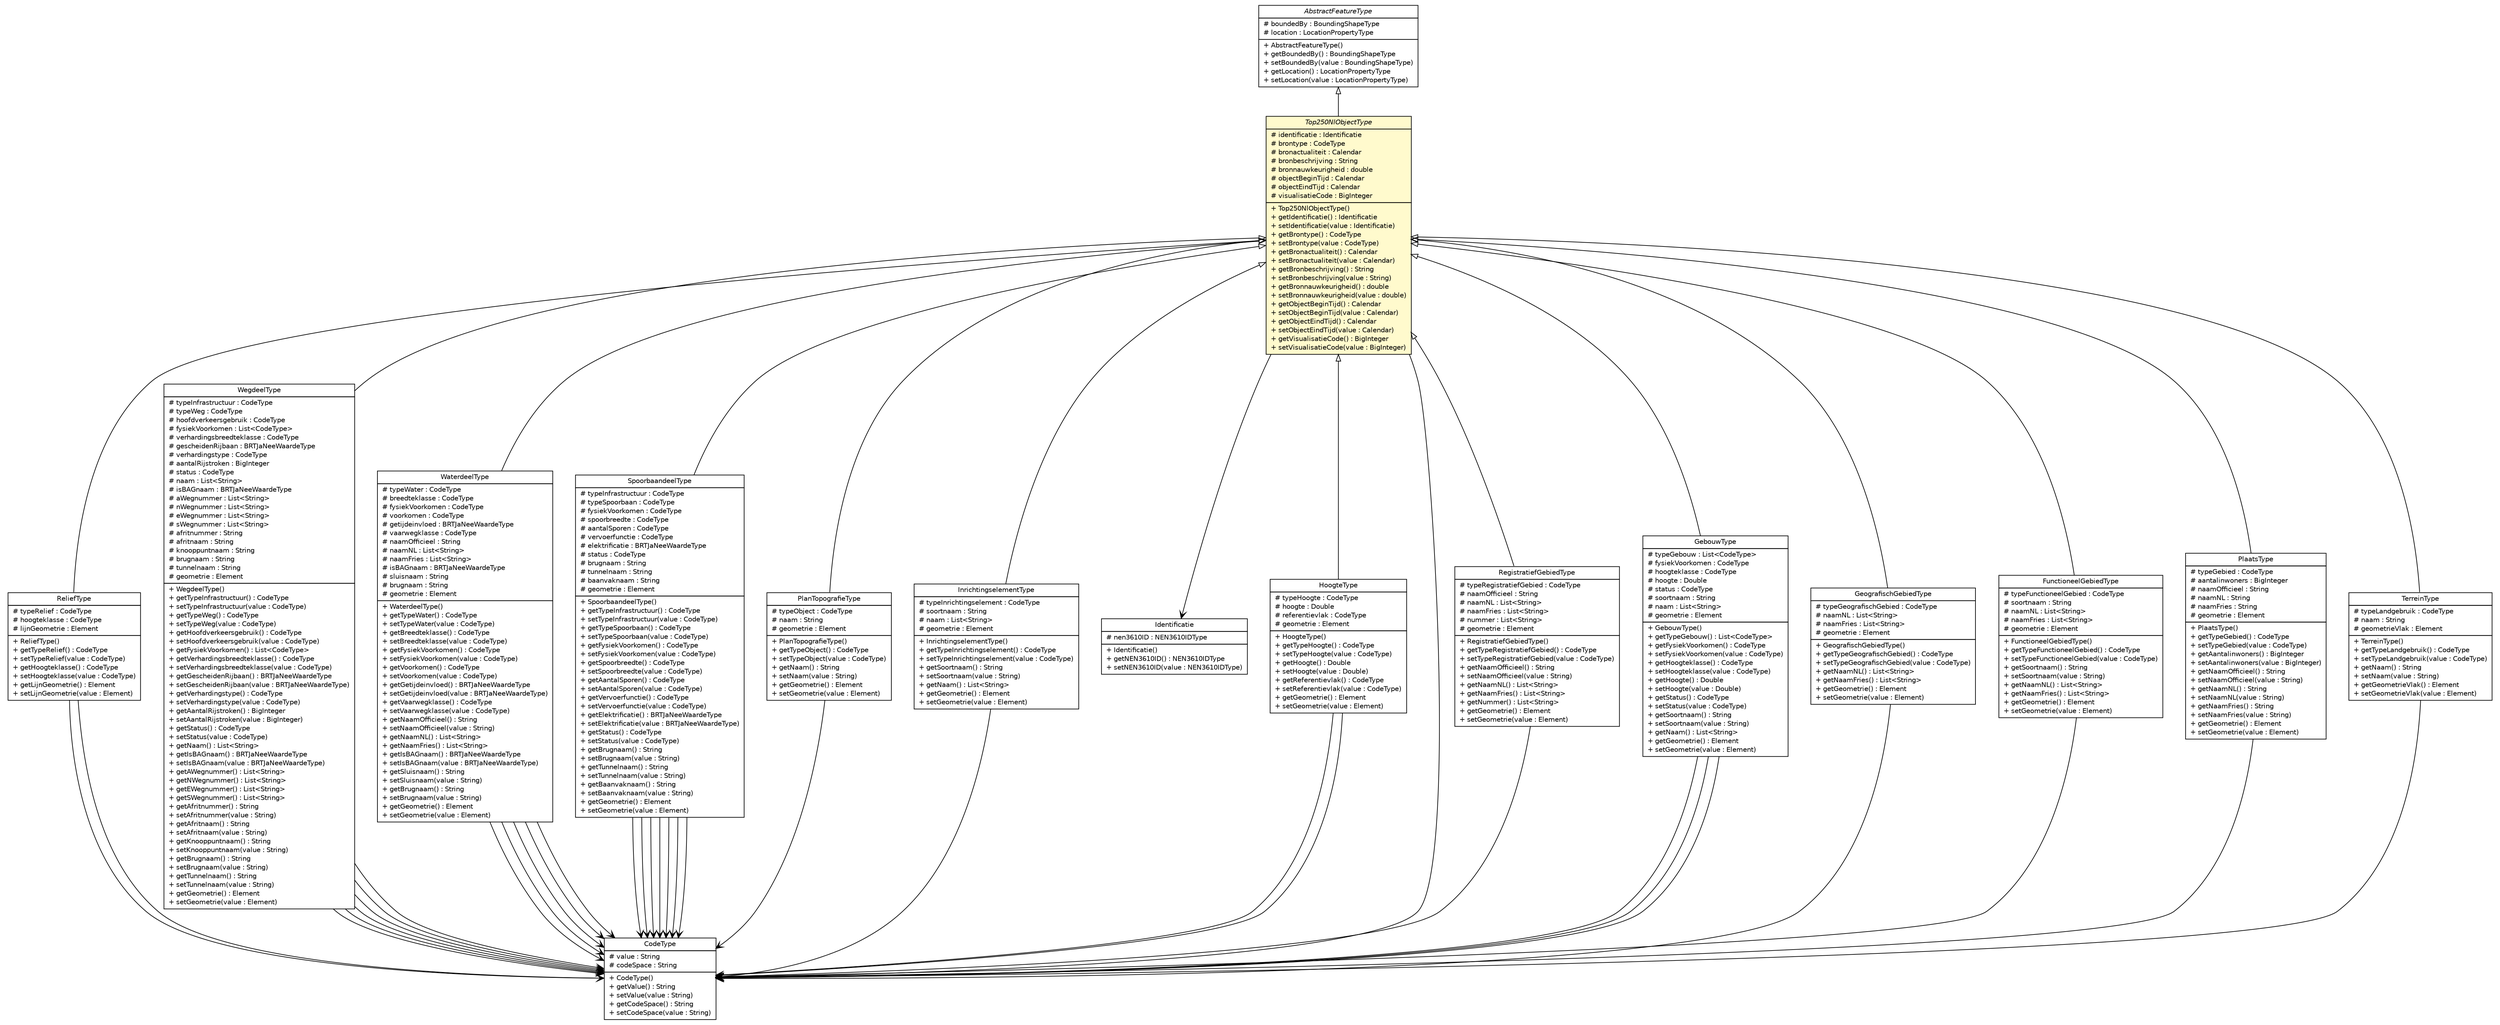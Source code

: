 #!/usr/local/bin/dot
#
# Class diagram 
# Generated by UMLGraph version R5_6-24-gf6e263 (http://www.umlgraph.org/)
#

digraph G {
	edge [fontname="Helvetica",fontsize=10,labelfontname="Helvetica",labelfontsize=10];
	node [fontname="Helvetica",fontsize=10,shape=plaintext];
	nodesep=0.25;
	ranksep=0.5;
	// nl.b3p.topnl.top250nl.ReliefType
	c36104 [label=<<table title="nl.b3p.topnl.top250nl.ReliefType" border="0" cellborder="1" cellspacing="0" cellpadding="2" port="p" href="./ReliefType.html">
		<tr><td><table border="0" cellspacing="0" cellpadding="1">
<tr><td align="center" balign="center"> ReliefType </td></tr>
		</table></td></tr>
		<tr><td><table border="0" cellspacing="0" cellpadding="1">
<tr><td align="left" balign="left"> # typeRelief : CodeType </td></tr>
<tr><td align="left" balign="left"> # hoogteklasse : CodeType </td></tr>
<tr><td align="left" balign="left"> # lijnGeometrie : Element </td></tr>
		</table></td></tr>
		<tr><td><table border="0" cellspacing="0" cellpadding="1">
<tr><td align="left" balign="left"> + ReliefType() </td></tr>
<tr><td align="left" balign="left"> + getTypeRelief() : CodeType </td></tr>
<tr><td align="left" balign="left"> + setTypeRelief(value : CodeType) </td></tr>
<tr><td align="left" balign="left"> + getHoogteklasse() : CodeType </td></tr>
<tr><td align="left" balign="left"> + setHoogteklasse(value : CodeType) </td></tr>
<tr><td align="left" balign="left"> + getLijnGeometrie() : Element </td></tr>
<tr><td align="left" balign="left"> + setLijnGeometrie(value : Element) </td></tr>
		</table></td></tr>
		</table>>, URL="./ReliefType.html", fontname="Helvetica", fontcolor="black", fontsize=10.0];
	// nl.b3p.topnl.top250nl.WegdeelType
	c36105 [label=<<table title="nl.b3p.topnl.top250nl.WegdeelType" border="0" cellborder="1" cellspacing="0" cellpadding="2" port="p" href="./WegdeelType.html">
		<tr><td><table border="0" cellspacing="0" cellpadding="1">
<tr><td align="center" balign="center"> WegdeelType </td></tr>
		</table></td></tr>
		<tr><td><table border="0" cellspacing="0" cellpadding="1">
<tr><td align="left" balign="left"> # typeInfrastructuur : CodeType </td></tr>
<tr><td align="left" balign="left"> # typeWeg : CodeType </td></tr>
<tr><td align="left" balign="left"> # hoofdverkeersgebruik : CodeType </td></tr>
<tr><td align="left" balign="left"> # fysiekVoorkomen : List&lt;CodeType&gt; </td></tr>
<tr><td align="left" balign="left"> # verhardingsbreedteklasse : CodeType </td></tr>
<tr><td align="left" balign="left"> # gescheidenRijbaan : BRTJaNeeWaardeType </td></tr>
<tr><td align="left" balign="left"> # verhardingstype : CodeType </td></tr>
<tr><td align="left" balign="left"> # aantalRijstroken : BigInteger </td></tr>
<tr><td align="left" balign="left"> # status : CodeType </td></tr>
<tr><td align="left" balign="left"> # naam : List&lt;String&gt; </td></tr>
<tr><td align="left" balign="left"> # isBAGnaam : BRTJaNeeWaardeType </td></tr>
<tr><td align="left" balign="left"> # aWegnummer : List&lt;String&gt; </td></tr>
<tr><td align="left" balign="left"> # nWegnummer : List&lt;String&gt; </td></tr>
<tr><td align="left" balign="left"> # eWegnummer : List&lt;String&gt; </td></tr>
<tr><td align="left" balign="left"> # sWegnummer : List&lt;String&gt; </td></tr>
<tr><td align="left" balign="left"> # afritnummer : String </td></tr>
<tr><td align="left" balign="left"> # afritnaam : String </td></tr>
<tr><td align="left" balign="left"> # knooppuntnaam : String </td></tr>
<tr><td align="left" balign="left"> # brugnaam : String </td></tr>
<tr><td align="left" balign="left"> # tunnelnaam : String </td></tr>
<tr><td align="left" balign="left"> # geometrie : Element </td></tr>
		</table></td></tr>
		<tr><td><table border="0" cellspacing="0" cellpadding="1">
<tr><td align="left" balign="left"> + WegdeelType() </td></tr>
<tr><td align="left" balign="left"> + getTypeInfrastructuur() : CodeType </td></tr>
<tr><td align="left" balign="left"> + setTypeInfrastructuur(value : CodeType) </td></tr>
<tr><td align="left" balign="left"> + getTypeWeg() : CodeType </td></tr>
<tr><td align="left" balign="left"> + setTypeWeg(value : CodeType) </td></tr>
<tr><td align="left" balign="left"> + getHoofdverkeersgebruik() : CodeType </td></tr>
<tr><td align="left" balign="left"> + setHoofdverkeersgebruik(value : CodeType) </td></tr>
<tr><td align="left" balign="left"> + getFysiekVoorkomen() : List&lt;CodeType&gt; </td></tr>
<tr><td align="left" balign="left"> + getVerhardingsbreedteklasse() : CodeType </td></tr>
<tr><td align="left" balign="left"> + setVerhardingsbreedteklasse(value : CodeType) </td></tr>
<tr><td align="left" balign="left"> + getGescheidenRijbaan() : BRTJaNeeWaardeType </td></tr>
<tr><td align="left" balign="left"> + setGescheidenRijbaan(value : BRTJaNeeWaardeType) </td></tr>
<tr><td align="left" balign="left"> + getVerhardingstype() : CodeType </td></tr>
<tr><td align="left" balign="left"> + setVerhardingstype(value : CodeType) </td></tr>
<tr><td align="left" balign="left"> + getAantalRijstroken() : BigInteger </td></tr>
<tr><td align="left" balign="left"> + setAantalRijstroken(value : BigInteger) </td></tr>
<tr><td align="left" balign="left"> + getStatus() : CodeType </td></tr>
<tr><td align="left" balign="left"> + setStatus(value : CodeType) </td></tr>
<tr><td align="left" balign="left"> + getNaam() : List&lt;String&gt; </td></tr>
<tr><td align="left" balign="left"> + getIsBAGnaam() : BRTJaNeeWaardeType </td></tr>
<tr><td align="left" balign="left"> + setIsBAGnaam(value : BRTJaNeeWaardeType) </td></tr>
<tr><td align="left" balign="left"> + getAWegnummer() : List&lt;String&gt; </td></tr>
<tr><td align="left" balign="left"> + getNWegnummer() : List&lt;String&gt; </td></tr>
<tr><td align="left" balign="left"> + getEWegnummer() : List&lt;String&gt; </td></tr>
<tr><td align="left" balign="left"> + getSWegnummer() : List&lt;String&gt; </td></tr>
<tr><td align="left" balign="left"> + getAfritnummer() : String </td></tr>
<tr><td align="left" balign="left"> + setAfritnummer(value : String) </td></tr>
<tr><td align="left" balign="left"> + getAfritnaam() : String </td></tr>
<tr><td align="left" balign="left"> + setAfritnaam(value : String) </td></tr>
<tr><td align="left" balign="left"> + getKnooppuntnaam() : String </td></tr>
<tr><td align="left" balign="left"> + setKnooppuntnaam(value : String) </td></tr>
<tr><td align="left" balign="left"> + getBrugnaam() : String </td></tr>
<tr><td align="left" balign="left"> + setBrugnaam(value : String) </td></tr>
<tr><td align="left" balign="left"> + getTunnelnaam() : String </td></tr>
<tr><td align="left" balign="left"> + setTunnelnaam(value : String) </td></tr>
<tr><td align="left" balign="left"> + getGeometrie() : Element </td></tr>
<tr><td align="left" balign="left"> + setGeometrie(value : Element) </td></tr>
		</table></td></tr>
		</table>>, URL="./WegdeelType.html", fontname="Helvetica", fontcolor="black", fontsize=10.0];
	// nl.b3p.topnl.top250nl.WaterdeelType
	c36106 [label=<<table title="nl.b3p.topnl.top250nl.WaterdeelType" border="0" cellborder="1" cellspacing="0" cellpadding="2" port="p" href="./WaterdeelType.html">
		<tr><td><table border="0" cellspacing="0" cellpadding="1">
<tr><td align="center" balign="center"> WaterdeelType </td></tr>
		</table></td></tr>
		<tr><td><table border="0" cellspacing="0" cellpadding="1">
<tr><td align="left" balign="left"> # typeWater : CodeType </td></tr>
<tr><td align="left" balign="left"> # breedteklasse : CodeType </td></tr>
<tr><td align="left" balign="left"> # fysiekVoorkomen : CodeType </td></tr>
<tr><td align="left" balign="left"> # voorkomen : CodeType </td></tr>
<tr><td align="left" balign="left"> # getijdeinvloed : BRTJaNeeWaardeType </td></tr>
<tr><td align="left" balign="left"> # vaarwegklasse : CodeType </td></tr>
<tr><td align="left" balign="left"> # naamOfficieel : String </td></tr>
<tr><td align="left" balign="left"> # naamNL : List&lt;String&gt; </td></tr>
<tr><td align="left" balign="left"> # naamFries : List&lt;String&gt; </td></tr>
<tr><td align="left" balign="left"> # isBAGnaam : BRTJaNeeWaardeType </td></tr>
<tr><td align="left" balign="left"> # sluisnaam : String </td></tr>
<tr><td align="left" balign="left"> # brugnaam : String </td></tr>
<tr><td align="left" balign="left"> # geometrie : Element </td></tr>
		</table></td></tr>
		<tr><td><table border="0" cellspacing="0" cellpadding="1">
<tr><td align="left" balign="left"> + WaterdeelType() </td></tr>
<tr><td align="left" balign="left"> + getTypeWater() : CodeType </td></tr>
<tr><td align="left" balign="left"> + setTypeWater(value : CodeType) </td></tr>
<tr><td align="left" balign="left"> + getBreedteklasse() : CodeType </td></tr>
<tr><td align="left" balign="left"> + setBreedteklasse(value : CodeType) </td></tr>
<tr><td align="left" balign="left"> + getFysiekVoorkomen() : CodeType </td></tr>
<tr><td align="left" balign="left"> + setFysiekVoorkomen(value : CodeType) </td></tr>
<tr><td align="left" balign="left"> + getVoorkomen() : CodeType </td></tr>
<tr><td align="left" balign="left"> + setVoorkomen(value : CodeType) </td></tr>
<tr><td align="left" balign="left"> + getGetijdeinvloed() : BRTJaNeeWaardeType </td></tr>
<tr><td align="left" balign="left"> + setGetijdeinvloed(value : BRTJaNeeWaardeType) </td></tr>
<tr><td align="left" balign="left"> + getVaarwegklasse() : CodeType </td></tr>
<tr><td align="left" balign="left"> + setVaarwegklasse(value : CodeType) </td></tr>
<tr><td align="left" balign="left"> + getNaamOfficieel() : String </td></tr>
<tr><td align="left" balign="left"> + setNaamOfficieel(value : String) </td></tr>
<tr><td align="left" balign="left"> + getNaamNL() : List&lt;String&gt; </td></tr>
<tr><td align="left" balign="left"> + getNaamFries() : List&lt;String&gt; </td></tr>
<tr><td align="left" balign="left"> + getIsBAGnaam() : BRTJaNeeWaardeType </td></tr>
<tr><td align="left" balign="left"> + setIsBAGnaam(value : BRTJaNeeWaardeType) </td></tr>
<tr><td align="left" balign="left"> + getSluisnaam() : String </td></tr>
<tr><td align="left" balign="left"> + setSluisnaam(value : String) </td></tr>
<tr><td align="left" balign="left"> + getBrugnaam() : String </td></tr>
<tr><td align="left" balign="left"> + setBrugnaam(value : String) </td></tr>
<tr><td align="left" balign="left"> + getGeometrie() : Element </td></tr>
<tr><td align="left" balign="left"> + setGeometrie(value : Element) </td></tr>
		</table></td></tr>
		</table>>, URL="./WaterdeelType.html", fontname="Helvetica", fontcolor="black", fontsize=10.0];
	// nl.b3p.topnl.top250nl.SpoorbaandeelType
	c36110 [label=<<table title="nl.b3p.topnl.top250nl.SpoorbaandeelType" border="0" cellborder="1" cellspacing="0" cellpadding="2" port="p" href="./SpoorbaandeelType.html">
		<tr><td><table border="0" cellspacing="0" cellpadding="1">
<tr><td align="center" balign="center"> SpoorbaandeelType </td></tr>
		</table></td></tr>
		<tr><td><table border="0" cellspacing="0" cellpadding="1">
<tr><td align="left" balign="left"> # typeInfrastructuur : CodeType </td></tr>
<tr><td align="left" balign="left"> # typeSpoorbaan : CodeType </td></tr>
<tr><td align="left" balign="left"> # fysiekVoorkomen : CodeType </td></tr>
<tr><td align="left" balign="left"> # spoorbreedte : CodeType </td></tr>
<tr><td align="left" balign="left"> # aantalSporen : CodeType </td></tr>
<tr><td align="left" balign="left"> # vervoerfunctie : CodeType </td></tr>
<tr><td align="left" balign="left"> # elektrificatie : BRTJaNeeWaardeType </td></tr>
<tr><td align="left" balign="left"> # status : CodeType </td></tr>
<tr><td align="left" balign="left"> # brugnaam : String </td></tr>
<tr><td align="left" balign="left"> # tunnelnaam : String </td></tr>
<tr><td align="left" balign="left"> # baanvaknaam : String </td></tr>
<tr><td align="left" balign="left"> # geometrie : Element </td></tr>
		</table></td></tr>
		<tr><td><table border="0" cellspacing="0" cellpadding="1">
<tr><td align="left" balign="left"> + SpoorbaandeelType() </td></tr>
<tr><td align="left" balign="left"> + getTypeInfrastructuur() : CodeType </td></tr>
<tr><td align="left" balign="left"> + setTypeInfrastructuur(value : CodeType) </td></tr>
<tr><td align="left" balign="left"> + getTypeSpoorbaan() : CodeType </td></tr>
<tr><td align="left" balign="left"> + setTypeSpoorbaan(value : CodeType) </td></tr>
<tr><td align="left" balign="left"> + getFysiekVoorkomen() : CodeType </td></tr>
<tr><td align="left" balign="left"> + setFysiekVoorkomen(value : CodeType) </td></tr>
<tr><td align="left" balign="left"> + getSpoorbreedte() : CodeType </td></tr>
<tr><td align="left" balign="left"> + setSpoorbreedte(value : CodeType) </td></tr>
<tr><td align="left" balign="left"> + getAantalSporen() : CodeType </td></tr>
<tr><td align="left" balign="left"> + setAantalSporen(value : CodeType) </td></tr>
<tr><td align="left" balign="left"> + getVervoerfunctie() : CodeType </td></tr>
<tr><td align="left" balign="left"> + setVervoerfunctie(value : CodeType) </td></tr>
<tr><td align="left" balign="left"> + getElektrificatie() : BRTJaNeeWaardeType </td></tr>
<tr><td align="left" balign="left"> + setElektrificatie(value : BRTJaNeeWaardeType) </td></tr>
<tr><td align="left" balign="left"> + getStatus() : CodeType </td></tr>
<tr><td align="left" balign="left"> + setStatus(value : CodeType) </td></tr>
<tr><td align="left" balign="left"> + getBrugnaam() : String </td></tr>
<tr><td align="left" balign="left"> + setBrugnaam(value : String) </td></tr>
<tr><td align="left" balign="left"> + getTunnelnaam() : String </td></tr>
<tr><td align="left" balign="left"> + setTunnelnaam(value : String) </td></tr>
<tr><td align="left" balign="left"> + getBaanvaknaam() : String </td></tr>
<tr><td align="left" balign="left"> + setBaanvaknaam(value : String) </td></tr>
<tr><td align="left" balign="left"> + getGeometrie() : Element </td></tr>
<tr><td align="left" balign="left"> + setGeometrie(value : Element) </td></tr>
		</table></td></tr>
		</table>>, URL="./SpoorbaandeelType.html", fontname="Helvetica", fontcolor="black", fontsize=10.0];
	// nl.b3p.topnl.top250nl.PlanTopografieType
	c36112 [label=<<table title="nl.b3p.topnl.top250nl.PlanTopografieType" border="0" cellborder="1" cellspacing="0" cellpadding="2" port="p" href="./PlanTopografieType.html">
		<tr><td><table border="0" cellspacing="0" cellpadding="1">
<tr><td align="center" balign="center"> PlanTopografieType </td></tr>
		</table></td></tr>
		<tr><td><table border="0" cellspacing="0" cellpadding="1">
<tr><td align="left" balign="left"> # typeObject : CodeType </td></tr>
<tr><td align="left" balign="left"> # naam : String </td></tr>
<tr><td align="left" balign="left"> # geometrie : Element </td></tr>
		</table></td></tr>
		<tr><td><table border="0" cellspacing="0" cellpadding="1">
<tr><td align="left" balign="left"> + PlanTopografieType() </td></tr>
<tr><td align="left" balign="left"> + getTypeObject() : CodeType </td></tr>
<tr><td align="left" balign="left"> + setTypeObject(value : CodeType) </td></tr>
<tr><td align="left" balign="left"> + getNaam() : String </td></tr>
<tr><td align="left" balign="left"> + setNaam(value : String) </td></tr>
<tr><td align="left" balign="left"> + getGeometrie() : Element </td></tr>
<tr><td align="left" balign="left"> + setGeometrie(value : Element) </td></tr>
		</table></td></tr>
		</table>>, URL="./PlanTopografieType.html", fontname="Helvetica", fontcolor="black", fontsize=10.0];
	// nl.b3p.topnl.top250nl.InrichtingselementType
	c36121 [label=<<table title="nl.b3p.topnl.top250nl.InrichtingselementType" border="0" cellborder="1" cellspacing="0" cellpadding="2" port="p" href="./InrichtingselementType.html">
		<tr><td><table border="0" cellspacing="0" cellpadding="1">
<tr><td align="center" balign="center"> InrichtingselementType </td></tr>
		</table></td></tr>
		<tr><td><table border="0" cellspacing="0" cellpadding="1">
<tr><td align="left" balign="left"> # typeInrichtingselement : CodeType </td></tr>
<tr><td align="left" balign="left"> # soortnaam : String </td></tr>
<tr><td align="left" balign="left"> # naam : List&lt;String&gt; </td></tr>
<tr><td align="left" balign="left"> # geometrie : Element </td></tr>
		</table></td></tr>
		<tr><td><table border="0" cellspacing="0" cellpadding="1">
<tr><td align="left" balign="left"> + InrichtingselementType() </td></tr>
<tr><td align="left" balign="left"> + getTypeInrichtingselement() : CodeType </td></tr>
<tr><td align="left" balign="left"> + setTypeInrichtingselement(value : CodeType) </td></tr>
<tr><td align="left" balign="left"> + getSoortnaam() : String </td></tr>
<tr><td align="left" balign="left"> + setSoortnaam(value : String) </td></tr>
<tr><td align="left" balign="left"> + getNaam() : List&lt;String&gt; </td></tr>
<tr><td align="left" balign="left"> + getGeometrie() : Element </td></tr>
<tr><td align="left" balign="left"> + setGeometrie(value : Element) </td></tr>
		</table></td></tr>
		</table>>, URL="./InrichtingselementType.html", fontname="Helvetica", fontcolor="black", fontsize=10.0];
	// nl.b3p.topnl.top250nl.Identificatie
	c36123 [label=<<table title="nl.b3p.topnl.top250nl.Identificatie" border="0" cellborder="1" cellspacing="0" cellpadding="2" port="p" href="./Identificatie.html">
		<tr><td><table border="0" cellspacing="0" cellpadding="1">
<tr><td align="center" balign="center"> Identificatie </td></tr>
		</table></td></tr>
		<tr><td><table border="0" cellspacing="0" cellpadding="1">
<tr><td align="left" balign="left"> # nen3610ID : NEN3610IDType </td></tr>
		</table></td></tr>
		<tr><td><table border="0" cellspacing="0" cellpadding="1">
<tr><td align="left" balign="left"> + Identificatie() </td></tr>
<tr><td align="left" balign="left"> + getNEN3610ID() : NEN3610IDType </td></tr>
<tr><td align="left" balign="left"> + setNEN3610ID(value : NEN3610IDType) </td></tr>
		</table></td></tr>
		</table>>, URL="./Identificatie.html", fontname="Helvetica", fontcolor="black", fontsize=10.0];
	// nl.b3p.topnl.top250nl.Top250NlObjectType
	c36125 [label=<<table title="nl.b3p.topnl.top250nl.Top250NlObjectType" border="0" cellborder="1" cellspacing="0" cellpadding="2" port="p" bgcolor="lemonChiffon" href="./Top250NlObjectType.html">
		<tr><td><table border="0" cellspacing="0" cellpadding="1">
<tr><td align="center" balign="center"><font face="Helvetica-Oblique"> Top250NlObjectType </font></td></tr>
		</table></td></tr>
		<tr><td><table border="0" cellspacing="0" cellpadding="1">
<tr><td align="left" balign="left"> # identificatie : Identificatie </td></tr>
<tr><td align="left" balign="left"> # brontype : CodeType </td></tr>
<tr><td align="left" balign="left"> # bronactualiteit : Calendar </td></tr>
<tr><td align="left" balign="left"> # bronbeschrijving : String </td></tr>
<tr><td align="left" balign="left"> # bronnauwkeurigheid : double </td></tr>
<tr><td align="left" balign="left"> # objectBeginTijd : Calendar </td></tr>
<tr><td align="left" balign="left"> # objectEindTijd : Calendar </td></tr>
<tr><td align="left" balign="left"> # visualisatieCode : BigInteger </td></tr>
		</table></td></tr>
		<tr><td><table border="0" cellspacing="0" cellpadding="1">
<tr><td align="left" balign="left"> + Top250NlObjectType() </td></tr>
<tr><td align="left" balign="left"> + getIdentificatie() : Identificatie </td></tr>
<tr><td align="left" balign="left"> + setIdentificatie(value : Identificatie) </td></tr>
<tr><td align="left" balign="left"> + getBrontype() : CodeType </td></tr>
<tr><td align="left" balign="left"> + setBrontype(value : CodeType) </td></tr>
<tr><td align="left" balign="left"> + getBronactualiteit() : Calendar </td></tr>
<tr><td align="left" balign="left"> + setBronactualiteit(value : Calendar) </td></tr>
<tr><td align="left" balign="left"> + getBronbeschrijving() : String </td></tr>
<tr><td align="left" balign="left"> + setBronbeschrijving(value : String) </td></tr>
<tr><td align="left" balign="left"> + getBronnauwkeurigheid() : double </td></tr>
<tr><td align="left" balign="left"> + setBronnauwkeurigheid(value : double) </td></tr>
<tr><td align="left" balign="left"> + getObjectBeginTijd() : Calendar </td></tr>
<tr><td align="left" balign="left"> + setObjectBeginTijd(value : Calendar) </td></tr>
<tr><td align="left" balign="left"> + getObjectEindTijd() : Calendar </td></tr>
<tr><td align="left" balign="left"> + setObjectEindTijd(value : Calendar) </td></tr>
<tr><td align="left" balign="left"> + getVisualisatieCode() : BigInteger </td></tr>
<tr><td align="left" balign="left"> + setVisualisatieCode(value : BigInteger) </td></tr>
		</table></td></tr>
		</table>>, URL="./Top250NlObjectType.html", fontname="Helvetica", fontcolor="black", fontsize=10.0];
	// nl.b3p.topnl.top250nl.AbstractFeatureType
	c36127 [label=<<table title="nl.b3p.topnl.top250nl.AbstractFeatureType" border="0" cellborder="1" cellspacing="0" cellpadding="2" port="p" href="./AbstractFeatureType.html">
		<tr><td><table border="0" cellspacing="0" cellpadding="1">
<tr><td align="center" balign="center"><font face="Helvetica-Oblique"> AbstractFeatureType </font></td></tr>
		</table></td></tr>
		<tr><td><table border="0" cellspacing="0" cellpadding="1">
<tr><td align="left" balign="left"> # boundedBy : BoundingShapeType </td></tr>
<tr><td align="left" balign="left"> # location : LocationPropertyType </td></tr>
		</table></td></tr>
		<tr><td><table border="0" cellspacing="0" cellpadding="1">
<tr><td align="left" balign="left"> + AbstractFeatureType() </td></tr>
<tr><td align="left" balign="left"> + getBoundedBy() : BoundingShapeType </td></tr>
<tr><td align="left" balign="left"> + setBoundedBy(value : BoundingShapeType) </td></tr>
<tr><td align="left" balign="left"> + getLocation() : LocationPropertyType </td></tr>
<tr><td align="left" balign="left"> + setLocation(value : LocationPropertyType) </td></tr>
		</table></td></tr>
		</table>>, URL="./AbstractFeatureType.html", fontname="Helvetica", fontcolor="black", fontsize=10.0];
	// nl.b3p.topnl.top250nl.HoogteType
	c36128 [label=<<table title="nl.b3p.topnl.top250nl.HoogteType" border="0" cellborder="1" cellspacing="0" cellpadding="2" port="p" href="./HoogteType.html">
		<tr><td><table border="0" cellspacing="0" cellpadding="1">
<tr><td align="center" balign="center"> HoogteType </td></tr>
		</table></td></tr>
		<tr><td><table border="0" cellspacing="0" cellpadding="1">
<tr><td align="left" balign="left"> # typeHoogte : CodeType </td></tr>
<tr><td align="left" balign="left"> # hoogte : Double </td></tr>
<tr><td align="left" balign="left"> # referentievlak : CodeType </td></tr>
<tr><td align="left" balign="left"> # geometrie : Element </td></tr>
		</table></td></tr>
		<tr><td><table border="0" cellspacing="0" cellpadding="1">
<tr><td align="left" balign="left"> + HoogteType() </td></tr>
<tr><td align="left" balign="left"> + getTypeHoogte() : CodeType </td></tr>
<tr><td align="left" balign="left"> + setTypeHoogte(value : CodeType) </td></tr>
<tr><td align="left" balign="left"> + getHoogte() : Double </td></tr>
<tr><td align="left" balign="left"> + setHoogte(value : Double) </td></tr>
<tr><td align="left" balign="left"> + getReferentievlak() : CodeType </td></tr>
<tr><td align="left" balign="left"> + setReferentievlak(value : CodeType) </td></tr>
<tr><td align="left" balign="left"> + getGeometrie() : Element </td></tr>
<tr><td align="left" balign="left"> + setGeometrie(value : Element) </td></tr>
		</table></td></tr>
		</table>>, URL="./HoogteType.html", fontname="Helvetica", fontcolor="black", fontsize=10.0];
	// nl.b3p.topnl.top250nl.CodeType
	c36134 [label=<<table title="nl.b3p.topnl.top250nl.CodeType" border="0" cellborder="1" cellspacing="0" cellpadding="2" port="p" href="./CodeType.html">
		<tr><td><table border="0" cellspacing="0" cellpadding="1">
<tr><td align="center" balign="center"> CodeType </td></tr>
		</table></td></tr>
		<tr><td><table border="0" cellspacing="0" cellpadding="1">
<tr><td align="left" balign="left"> # value : String </td></tr>
<tr><td align="left" balign="left"> # codeSpace : String </td></tr>
		</table></td></tr>
		<tr><td><table border="0" cellspacing="0" cellpadding="1">
<tr><td align="left" balign="left"> + CodeType() </td></tr>
<tr><td align="left" balign="left"> + getValue() : String </td></tr>
<tr><td align="left" balign="left"> + setValue(value : String) </td></tr>
<tr><td align="left" balign="left"> + getCodeSpace() : String </td></tr>
<tr><td align="left" balign="left"> + setCodeSpace(value : String) </td></tr>
		</table></td></tr>
		</table>>, URL="./CodeType.html", fontname="Helvetica", fontcolor="black", fontsize=10.0];
	// nl.b3p.topnl.top250nl.RegistratiefGebiedType
	c36138 [label=<<table title="nl.b3p.topnl.top250nl.RegistratiefGebiedType" border="0" cellborder="1" cellspacing="0" cellpadding="2" port="p" href="./RegistratiefGebiedType.html">
		<tr><td><table border="0" cellspacing="0" cellpadding="1">
<tr><td align="center" balign="center"> RegistratiefGebiedType </td></tr>
		</table></td></tr>
		<tr><td><table border="0" cellspacing="0" cellpadding="1">
<tr><td align="left" balign="left"> # typeRegistratiefGebied : CodeType </td></tr>
<tr><td align="left" balign="left"> # naamOfficieel : String </td></tr>
<tr><td align="left" balign="left"> # naamNL : List&lt;String&gt; </td></tr>
<tr><td align="left" balign="left"> # naamFries : List&lt;String&gt; </td></tr>
<tr><td align="left" balign="left"> # nummer : List&lt;String&gt; </td></tr>
<tr><td align="left" balign="left"> # geometrie : Element </td></tr>
		</table></td></tr>
		<tr><td><table border="0" cellspacing="0" cellpadding="1">
<tr><td align="left" balign="left"> + RegistratiefGebiedType() </td></tr>
<tr><td align="left" balign="left"> + getTypeRegistratiefGebied() : CodeType </td></tr>
<tr><td align="left" balign="left"> + setTypeRegistratiefGebied(value : CodeType) </td></tr>
<tr><td align="left" balign="left"> + getNaamOfficieel() : String </td></tr>
<tr><td align="left" balign="left"> + setNaamOfficieel(value : String) </td></tr>
<tr><td align="left" balign="left"> + getNaamNL() : List&lt;String&gt; </td></tr>
<tr><td align="left" balign="left"> + getNaamFries() : List&lt;String&gt; </td></tr>
<tr><td align="left" balign="left"> + getNummer() : List&lt;String&gt; </td></tr>
<tr><td align="left" balign="left"> + getGeometrie() : Element </td></tr>
<tr><td align="left" balign="left"> + setGeometrie(value : Element) </td></tr>
		</table></td></tr>
		</table>>, URL="./RegistratiefGebiedType.html", fontname="Helvetica", fontcolor="black", fontsize=10.0];
	// nl.b3p.topnl.top250nl.GebouwType
	c36140 [label=<<table title="nl.b3p.topnl.top250nl.GebouwType" border="0" cellborder="1" cellspacing="0" cellpadding="2" port="p" href="./GebouwType.html">
		<tr><td><table border="0" cellspacing="0" cellpadding="1">
<tr><td align="center" balign="center"> GebouwType </td></tr>
		</table></td></tr>
		<tr><td><table border="0" cellspacing="0" cellpadding="1">
<tr><td align="left" balign="left"> # typeGebouw : List&lt;CodeType&gt; </td></tr>
<tr><td align="left" balign="left"> # fysiekVoorkomen : CodeType </td></tr>
<tr><td align="left" balign="left"> # hoogteklasse : CodeType </td></tr>
<tr><td align="left" balign="left"> # hoogte : Double </td></tr>
<tr><td align="left" balign="left"> # status : CodeType </td></tr>
<tr><td align="left" balign="left"> # soortnaam : String </td></tr>
<tr><td align="left" balign="left"> # naam : List&lt;String&gt; </td></tr>
<tr><td align="left" balign="left"> # geometrie : Element </td></tr>
		</table></td></tr>
		<tr><td><table border="0" cellspacing="0" cellpadding="1">
<tr><td align="left" balign="left"> + GebouwType() </td></tr>
<tr><td align="left" balign="left"> + getTypeGebouw() : List&lt;CodeType&gt; </td></tr>
<tr><td align="left" balign="left"> + getFysiekVoorkomen() : CodeType </td></tr>
<tr><td align="left" balign="left"> + setFysiekVoorkomen(value : CodeType) </td></tr>
<tr><td align="left" balign="left"> + getHoogteklasse() : CodeType </td></tr>
<tr><td align="left" balign="left"> + setHoogteklasse(value : CodeType) </td></tr>
<tr><td align="left" balign="left"> + getHoogte() : Double </td></tr>
<tr><td align="left" balign="left"> + setHoogte(value : Double) </td></tr>
<tr><td align="left" balign="left"> + getStatus() : CodeType </td></tr>
<tr><td align="left" balign="left"> + setStatus(value : CodeType) </td></tr>
<tr><td align="left" balign="left"> + getSoortnaam() : String </td></tr>
<tr><td align="left" balign="left"> + setSoortnaam(value : String) </td></tr>
<tr><td align="left" balign="left"> + getNaam() : List&lt;String&gt; </td></tr>
<tr><td align="left" balign="left"> + getGeometrie() : Element </td></tr>
<tr><td align="left" balign="left"> + setGeometrie(value : Element) </td></tr>
		</table></td></tr>
		</table>>, URL="./GebouwType.html", fontname="Helvetica", fontcolor="black", fontsize=10.0];
	// nl.b3p.topnl.top250nl.GeografischGebiedType
	c36141 [label=<<table title="nl.b3p.topnl.top250nl.GeografischGebiedType" border="0" cellborder="1" cellspacing="0" cellpadding="2" port="p" href="./GeografischGebiedType.html">
		<tr><td><table border="0" cellspacing="0" cellpadding="1">
<tr><td align="center" balign="center"> GeografischGebiedType </td></tr>
		</table></td></tr>
		<tr><td><table border="0" cellspacing="0" cellpadding="1">
<tr><td align="left" balign="left"> # typeGeografischGebied : CodeType </td></tr>
<tr><td align="left" balign="left"> # naamNL : List&lt;String&gt; </td></tr>
<tr><td align="left" balign="left"> # naamFries : List&lt;String&gt; </td></tr>
<tr><td align="left" balign="left"> # geometrie : Element </td></tr>
		</table></td></tr>
		<tr><td><table border="0" cellspacing="0" cellpadding="1">
<tr><td align="left" balign="left"> + GeografischGebiedType() </td></tr>
<tr><td align="left" balign="left"> + getTypeGeografischGebied() : CodeType </td></tr>
<tr><td align="left" balign="left"> + setTypeGeografischGebied(value : CodeType) </td></tr>
<tr><td align="left" balign="left"> + getNaamNL() : List&lt;String&gt; </td></tr>
<tr><td align="left" balign="left"> + getNaamFries() : List&lt;String&gt; </td></tr>
<tr><td align="left" balign="left"> + getGeometrie() : Element </td></tr>
<tr><td align="left" balign="left"> + setGeometrie(value : Element) </td></tr>
		</table></td></tr>
		</table>>, URL="./GeografischGebiedType.html", fontname="Helvetica", fontcolor="black", fontsize=10.0];
	// nl.b3p.topnl.top250nl.FunctioneelGebiedType
	c36143 [label=<<table title="nl.b3p.topnl.top250nl.FunctioneelGebiedType" border="0" cellborder="1" cellspacing="0" cellpadding="2" port="p" href="./FunctioneelGebiedType.html">
		<tr><td><table border="0" cellspacing="0" cellpadding="1">
<tr><td align="center" balign="center"> FunctioneelGebiedType </td></tr>
		</table></td></tr>
		<tr><td><table border="0" cellspacing="0" cellpadding="1">
<tr><td align="left" balign="left"> # typeFunctioneelGebied : CodeType </td></tr>
<tr><td align="left" balign="left"> # soortnaam : String </td></tr>
<tr><td align="left" balign="left"> # naamNL : List&lt;String&gt; </td></tr>
<tr><td align="left" balign="left"> # naamFries : List&lt;String&gt; </td></tr>
<tr><td align="left" balign="left"> # geometrie : Element </td></tr>
		</table></td></tr>
		<tr><td><table border="0" cellspacing="0" cellpadding="1">
<tr><td align="left" balign="left"> + FunctioneelGebiedType() </td></tr>
<tr><td align="left" balign="left"> + getTypeFunctioneelGebied() : CodeType </td></tr>
<tr><td align="left" balign="left"> + setTypeFunctioneelGebied(value : CodeType) </td></tr>
<tr><td align="left" balign="left"> + getSoortnaam() : String </td></tr>
<tr><td align="left" balign="left"> + setSoortnaam(value : String) </td></tr>
<tr><td align="left" balign="left"> + getNaamNL() : List&lt;String&gt; </td></tr>
<tr><td align="left" balign="left"> + getNaamFries() : List&lt;String&gt; </td></tr>
<tr><td align="left" balign="left"> + getGeometrie() : Element </td></tr>
<tr><td align="left" balign="left"> + setGeometrie(value : Element) </td></tr>
		</table></td></tr>
		</table>>, URL="./FunctioneelGebiedType.html", fontname="Helvetica", fontcolor="black", fontsize=10.0];
	// nl.b3p.topnl.top250nl.PlaatsType
	c36148 [label=<<table title="nl.b3p.topnl.top250nl.PlaatsType" border="0" cellborder="1" cellspacing="0" cellpadding="2" port="p" href="./PlaatsType.html">
		<tr><td><table border="0" cellspacing="0" cellpadding="1">
<tr><td align="center" balign="center"> PlaatsType </td></tr>
		</table></td></tr>
		<tr><td><table border="0" cellspacing="0" cellpadding="1">
<tr><td align="left" balign="left"> # typeGebied : CodeType </td></tr>
<tr><td align="left" balign="left"> # aantalinwoners : BigInteger </td></tr>
<tr><td align="left" balign="left"> # naamOfficieel : String </td></tr>
<tr><td align="left" balign="left"> # naamNL : String </td></tr>
<tr><td align="left" balign="left"> # naamFries : String </td></tr>
<tr><td align="left" balign="left"> # geometrie : Element </td></tr>
		</table></td></tr>
		<tr><td><table border="0" cellspacing="0" cellpadding="1">
<tr><td align="left" balign="left"> + PlaatsType() </td></tr>
<tr><td align="left" balign="left"> + getTypeGebied() : CodeType </td></tr>
<tr><td align="left" balign="left"> + setTypeGebied(value : CodeType) </td></tr>
<tr><td align="left" balign="left"> + getAantalinwoners() : BigInteger </td></tr>
<tr><td align="left" balign="left"> + setAantalinwoners(value : BigInteger) </td></tr>
<tr><td align="left" balign="left"> + getNaamOfficieel() : String </td></tr>
<tr><td align="left" balign="left"> + setNaamOfficieel(value : String) </td></tr>
<tr><td align="left" balign="left"> + getNaamNL() : String </td></tr>
<tr><td align="left" balign="left"> + setNaamNL(value : String) </td></tr>
<tr><td align="left" balign="left"> + getNaamFries() : String </td></tr>
<tr><td align="left" balign="left"> + setNaamFries(value : String) </td></tr>
<tr><td align="left" balign="left"> + getGeometrie() : Element </td></tr>
<tr><td align="left" balign="left"> + setGeometrie(value : Element) </td></tr>
		</table></td></tr>
		</table>>, URL="./PlaatsType.html", fontname="Helvetica", fontcolor="black", fontsize=10.0];
	// nl.b3p.topnl.top250nl.TerreinType
	c36149 [label=<<table title="nl.b3p.topnl.top250nl.TerreinType" border="0" cellborder="1" cellspacing="0" cellpadding="2" port="p" href="./TerreinType.html">
		<tr><td><table border="0" cellspacing="0" cellpadding="1">
<tr><td align="center" balign="center"> TerreinType </td></tr>
		</table></td></tr>
		<tr><td><table border="0" cellspacing="0" cellpadding="1">
<tr><td align="left" balign="left"> # typeLandgebruik : CodeType </td></tr>
<tr><td align="left" balign="left"> # naam : String </td></tr>
<tr><td align="left" balign="left"> # geometrieVlak : Element </td></tr>
		</table></td></tr>
		<tr><td><table border="0" cellspacing="0" cellpadding="1">
<tr><td align="left" balign="left"> + TerreinType() </td></tr>
<tr><td align="left" balign="left"> + getTypeLandgebruik() : CodeType </td></tr>
<tr><td align="left" balign="left"> + setTypeLandgebruik(value : CodeType) </td></tr>
<tr><td align="left" balign="left"> + getNaam() : String </td></tr>
<tr><td align="left" balign="left"> + setNaam(value : String) </td></tr>
<tr><td align="left" balign="left"> + getGeometrieVlak() : Element </td></tr>
<tr><td align="left" balign="left"> + setGeometrieVlak(value : Element) </td></tr>
		</table></td></tr>
		</table>>, URL="./TerreinType.html", fontname="Helvetica", fontcolor="black", fontsize=10.0];
	//nl.b3p.topnl.top250nl.ReliefType extends nl.b3p.topnl.top250nl.Top250NlObjectType
	c36125:p -> c36104:p [dir=back,arrowtail=empty];
	//nl.b3p.topnl.top250nl.WegdeelType extends nl.b3p.topnl.top250nl.Top250NlObjectType
	c36125:p -> c36105:p [dir=back,arrowtail=empty];
	//nl.b3p.topnl.top250nl.WaterdeelType extends nl.b3p.topnl.top250nl.Top250NlObjectType
	c36125:p -> c36106:p [dir=back,arrowtail=empty];
	//nl.b3p.topnl.top250nl.SpoorbaandeelType extends nl.b3p.topnl.top250nl.Top250NlObjectType
	c36125:p -> c36110:p [dir=back,arrowtail=empty];
	//nl.b3p.topnl.top250nl.PlanTopografieType extends nl.b3p.topnl.top250nl.Top250NlObjectType
	c36125:p -> c36112:p [dir=back,arrowtail=empty];
	//nl.b3p.topnl.top250nl.InrichtingselementType extends nl.b3p.topnl.top250nl.Top250NlObjectType
	c36125:p -> c36121:p [dir=back,arrowtail=empty];
	//nl.b3p.topnl.top250nl.Top250NlObjectType extends nl.b3p.topnl.top250nl.AbstractFeatureType
	c36127:p -> c36125:p [dir=back,arrowtail=empty];
	//nl.b3p.topnl.top250nl.HoogteType extends nl.b3p.topnl.top250nl.Top250NlObjectType
	c36125:p -> c36128:p [dir=back,arrowtail=empty];
	//nl.b3p.topnl.top250nl.RegistratiefGebiedType extends nl.b3p.topnl.top250nl.Top250NlObjectType
	c36125:p -> c36138:p [dir=back,arrowtail=empty];
	//nl.b3p.topnl.top250nl.GebouwType extends nl.b3p.topnl.top250nl.Top250NlObjectType
	c36125:p -> c36140:p [dir=back,arrowtail=empty];
	//nl.b3p.topnl.top250nl.GeografischGebiedType extends nl.b3p.topnl.top250nl.Top250NlObjectType
	c36125:p -> c36141:p [dir=back,arrowtail=empty];
	//nl.b3p.topnl.top250nl.FunctioneelGebiedType extends nl.b3p.topnl.top250nl.Top250NlObjectType
	c36125:p -> c36143:p [dir=back,arrowtail=empty];
	//nl.b3p.topnl.top250nl.PlaatsType extends nl.b3p.topnl.top250nl.Top250NlObjectType
	c36125:p -> c36148:p [dir=back,arrowtail=empty];
	//nl.b3p.topnl.top250nl.TerreinType extends nl.b3p.topnl.top250nl.Top250NlObjectType
	c36125:p -> c36149:p [dir=back,arrowtail=empty];
	// nl.b3p.topnl.top250nl.ReliefType NAVASSOC nl.b3p.topnl.top250nl.CodeType
	c36104:p -> c36134:p [taillabel="", label="", headlabel="", fontname="Helvetica", fontcolor="black", fontsize=10.0, color="black", arrowhead=open];
	// nl.b3p.topnl.top250nl.ReliefType NAVASSOC nl.b3p.topnl.top250nl.CodeType
	c36104:p -> c36134:p [taillabel="", label="", headlabel="", fontname="Helvetica", fontcolor="black", fontsize=10.0, color="black", arrowhead=open];
	// nl.b3p.topnl.top250nl.WegdeelType NAVASSOC nl.b3p.topnl.top250nl.CodeType
	c36105:p -> c36134:p [taillabel="", label="", headlabel="", fontname="Helvetica", fontcolor="black", fontsize=10.0, color="black", arrowhead=open];
	// nl.b3p.topnl.top250nl.WegdeelType NAVASSOC nl.b3p.topnl.top250nl.CodeType
	c36105:p -> c36134:p [taillabel="", label="", headlabel="", fontname="Helvetica", fontcolor="black", fontsize=10.0, color="black", arrowhead=open];
	// nl.b3p.topnl.top250nl.WegdeelType NAVASSOC nl.b3p.topnl.top250nl.CodeType
	c36105:p -> c36134:p [taillabel="", label="", headlabel="", fontname="Helvetica", fontcolor="black", fontsize=10.0, color="black", arrowhead=open];
	// nl.b3p.topnl.top250nl.WegdeelType NAVASSOC nl.b3p.topnl.top250nl.CodeType
	c36105:p -> c36134:p [taillabel="", label="", headlabel="", fontname="Helvetica", fontcolor="black", fontsize=10.0, color="black", arrowhead=open];
	// nl.b3p.topnl.top250nl.WegdeelType NAVASSOC nl.b3p.topnl.top250nl.CodeType
	c36105:p -> c36134:p [taillabel="", label="", headlabel="", fontname="Helvetica", fontcolor="black", fontsize=10.0, color="black", arrowhead=open];
	// nl.b3p.topnl.top250nl.WegdeelType NAVASSOC nl.b3p.topnl.top250nl.CodeType
	c36105:p -> c36134:p [taillabel="", label="", headlabel="", fontname="Helvetica", fontcolor="black", fontsize=10.0, color="black", arrowhead=open];
	// nl.b3p.topnl.top250nl.WaterdeelType NAVASSOC nl.b3p.topnl.top250nl.CodeType
	c36106:p -> c36134:p [taillabel="", label="", headlabel="", fontname="Helvetica", fontcolor="black", fontsize=10.0, color="black", arrowhead=open];
	// nl.b3p.topnl.top250nl.WaterdeelType NAVASSOC nl.b3p.topnl.top250nl.CodeType
	c36106:p -> c36134:p [taillabel="", label="", headlabel="", fontname="Helvetica", fontcolor="black", fontsize=10.0, color="black", arrowhead=open];
	// nl.b3p.topnl.top250nl.WaterdeelType NAVASSOC nl.b3p.topnl.top250nl.CodeType
	c36106:p -> c36134:p [taillabel="", label="", headlabel="", fontname="Helvetica", fontcolor="black", fontsize=10.0, color="black", arrowhead=open];
	// nl.b3p.topnl.top250nl.WaterdeelType NAVASSOC nl.b3p.topnl.top250nl.CodeType
	c36106:p -> c36134:p [taillabel="", label="", headlabel="", fontname="Helvetica", fontcolor="black", fontsize=10.0, color="black", arrowhead=open];
	// nl.b3p.topnl.top250nl.WaterdeelType NAVASSOC nl.b3p.topnl.top250nl.CodeType
	c36106:p -> c36134:p [taillabel="", label="", headlabel="", fontname="Helvetica", fontcolor="black", fontsize=10.0, color="black", arrowhead=open];
	// nl.b3p.topnl.top250nl.SpoorbaandeelType NAVASSOC nl.b3p.topnl.top250nl.CodeType
	c36110:p -> c36134:p [taillabel="", label="", headlabel="", fontname="Helvetica", fontcolor="black", fontsize=10.0, color="black", arrowhead=open];
	// nl.b3p.topnl.top250nl.SpoorbaandeelType NAVASSOC nl.b3p.topnl.top250nl.CodeType
	c36110:p -> c36134:p [taillabel="", label="", headlabel="", fontname="Helvetica", fontcolor="black", fontsize=10.0, color="black", arrowhead=open];
	// nl.b3p.topnl.top250nl.SpoorbaandeelType NAVASSOC nl.b3p.topnl.top250nl.CodeType
	c36110:p -> c36134:p [taillabel="", label="", headlabel="", fontname="Helvetica", fontcolor="black", fontsize=10.0, color="black", arrowhead=open];
	// nl.b3p.topnl.top250nl.SpoorbaandeelType NAVASSOC nl.b3p.topnl.top250nl.CodeType
	c36110:p -> c36134:p [taillabel="", label="", headlabel="", fontname="Helvetica", fontcolor="black", fontsize=10.0, color="black", arrowhead=open];
	// nl.b3p.topnl.top250nl.SpoorbaandeelType NAVASSOC nl.b3p.topnl.top250nl.CodeType
	c36110:p -> c36134:p [taillabel="", label="", headlabel="", fontname="Helvetica", fontcolor="black", fontsize=10.0, color="black", arrowhead=open];
	// nl.b3p.topnl.top250nl.SpoorbaandeelType NAVASSOC nl.b3p.topnl.top250nl.CodeType
	c36110:p -> c36134:p [taillabel="", label="", headlabel="", fontname="Helvetica", fontcolor="black", fontsize=10.0, color="black", arrowhead=open];
	// nl.b3p.topnl.top250nl.SpoorbaandeelType NAVASSOC nl.b3p.topnl.top250nl.CodeType
	c36110:p -> c36134:p [taillabel="", label="", headlabel="", fontname="Helvetica", fontcolor="black", fontsize=10.0, color="black", arrowhead=open];
	// nl.b3p.topnl.top250nl.PlanTopografieType NAVASSOC nl.b3p.topnl.top250nl.CodeType
	c36112:p -> c36134:p [taillabel="", label="", headlabel="", fontname="Helvetica", fontcolor="black", fontsize=10.0, color="black", arrowhead=open];
	// nl.b3p.topnl.top250nl.InrichtingselementType NAVASSOC nl.b3p.topnl.top250nl.CodeType
	c36121:p -> c36134:p [taillabel="", label="", headlabel="", fontname="Helvetica", fontcolor="black", fontsize=10.0, color="black", arrowhead=open];
	// nl.b3p.topnl.top250nl.Top250NlObjectType NAVASSOC nl.b3p.topnl.top250nl.Identificatie
	c36125:p -> c36123:p [taillabel="", label="", headlabel="", fontname="Helvetica", fontcolor="black", fontsize=10.0, color="black", arrowhead=open];
	// nl.b3p.topnl.top250nl.Top250NlObjectType NAVASSOC nl.b3p.topnl.top250nl.CodeType
	c36125:p -> c36134:p [taillabel="", label="", headlabel="", fontname="Helvetica", fontcolor="black", fontsize=10.0, color="black", arrowhead=open];
	// nl.b3p.topnl.top250nl.HoogteType NAVASSOC nl.b3p.topnl.top250nl.CodeType
	c36128:p -> c36134:p [taillabel="", label="", headlabel="", fontname="Helvetica", fontcolor="black", fontsize=10.0, color="black", arrowhead=open];
	// nl.b3p.topnl.top250nl.HoogteType NAVASSOC nl.b3p.topnl.top250nl.CodeType
	c36128:p -> c36134:p [taillabel="", label="", headlabel="", fontname="Helvetica", fontcolor="black", fontsize=10.0, color="black", arrowhead=open];
	// nl.b3p.topnl.top250nl.RegistratiefGebiedType NAVASSOC nl.b3p.topnl.top250nl.CodeType
	c36138:p -> c36134:p [taillabel="", label="", headlabel="", fontname="Helvetica", fontcolor="black", fontsize=10.0, color="black", arrowhead=open];
	// nl.b3p.topnl.top250nl.GebouwType NAVASSOC nl.b3p.topnl.top250nl.CodeType
	c36140:p -> c36134:p [taillabel="", label="", headlabel="", fontname="Helvetica", fontcolor="black", fontsize=10.0, color="black", arrowhead=open];
	// nl.b3p.topnl.top250nl.GebouwType NAVASSOC nl.b3p.topnl.top250nl.CodeType
	c36140:p -> c36134:p [taillabel="", label="", headlabel="", fontname="Helvetica", fontcolor="black", fontsize=10.0, color="black", arrowhead=open];
	// nl.b3p.topnl.top250nl.GebouwType NAVASSOC nl.b3p.topnl.top250nl.CodeType
	c36140:p -> c36134:p [taillabel="", label="", headlabel="", fontname="Helvetica", fontcolor="black", fontsize=10.0, color="black", arrowhead=open];
	// nl.b3p.topnl.top250nl.GeografischGebiedType NAVASSOC nl.b3p.topnl.top250nl.CodeType
	c36141:p -> c36134:p [taillabel="", label="", headlabel="", fontname="Helvetica", fontcolor="black", fontsize=10.0, color="black", arrowhead=open];
	// nl.b3p.topnl.top250nl.FunctioneelGebiedType NAVASSOC nl.b3p.topnl.top250nl.CodeType
	c36143:p -> c36134:p [taillabel="", label="", headlabel="", fontname="Helvetica", fontcolor="black", fontsize=10.0, color="black", arrowhead=open];
	// nl.b3p.topnl.top250nl.PlaatsType NAVASSOC nl.b3p.topnl.top250nl.CodeType
	c36148:p -> c36134:p [taillabel="", label="", headlabel="", fontname="Helvetica", fontcolor="black", fontsize=10.0, color="black", arrowhead=open];
	// nl.b3p.topnl.top250nl.TerreinType NAVASSOC nl.b3p.topnl.top250nl.CodeType
	c36149:p -> c36134:p [taillabel="", label="", headlabel="", fontname="Helvetica", fontcolor="black", fontsize=10.0, color="black", arrowhead=open];
}


